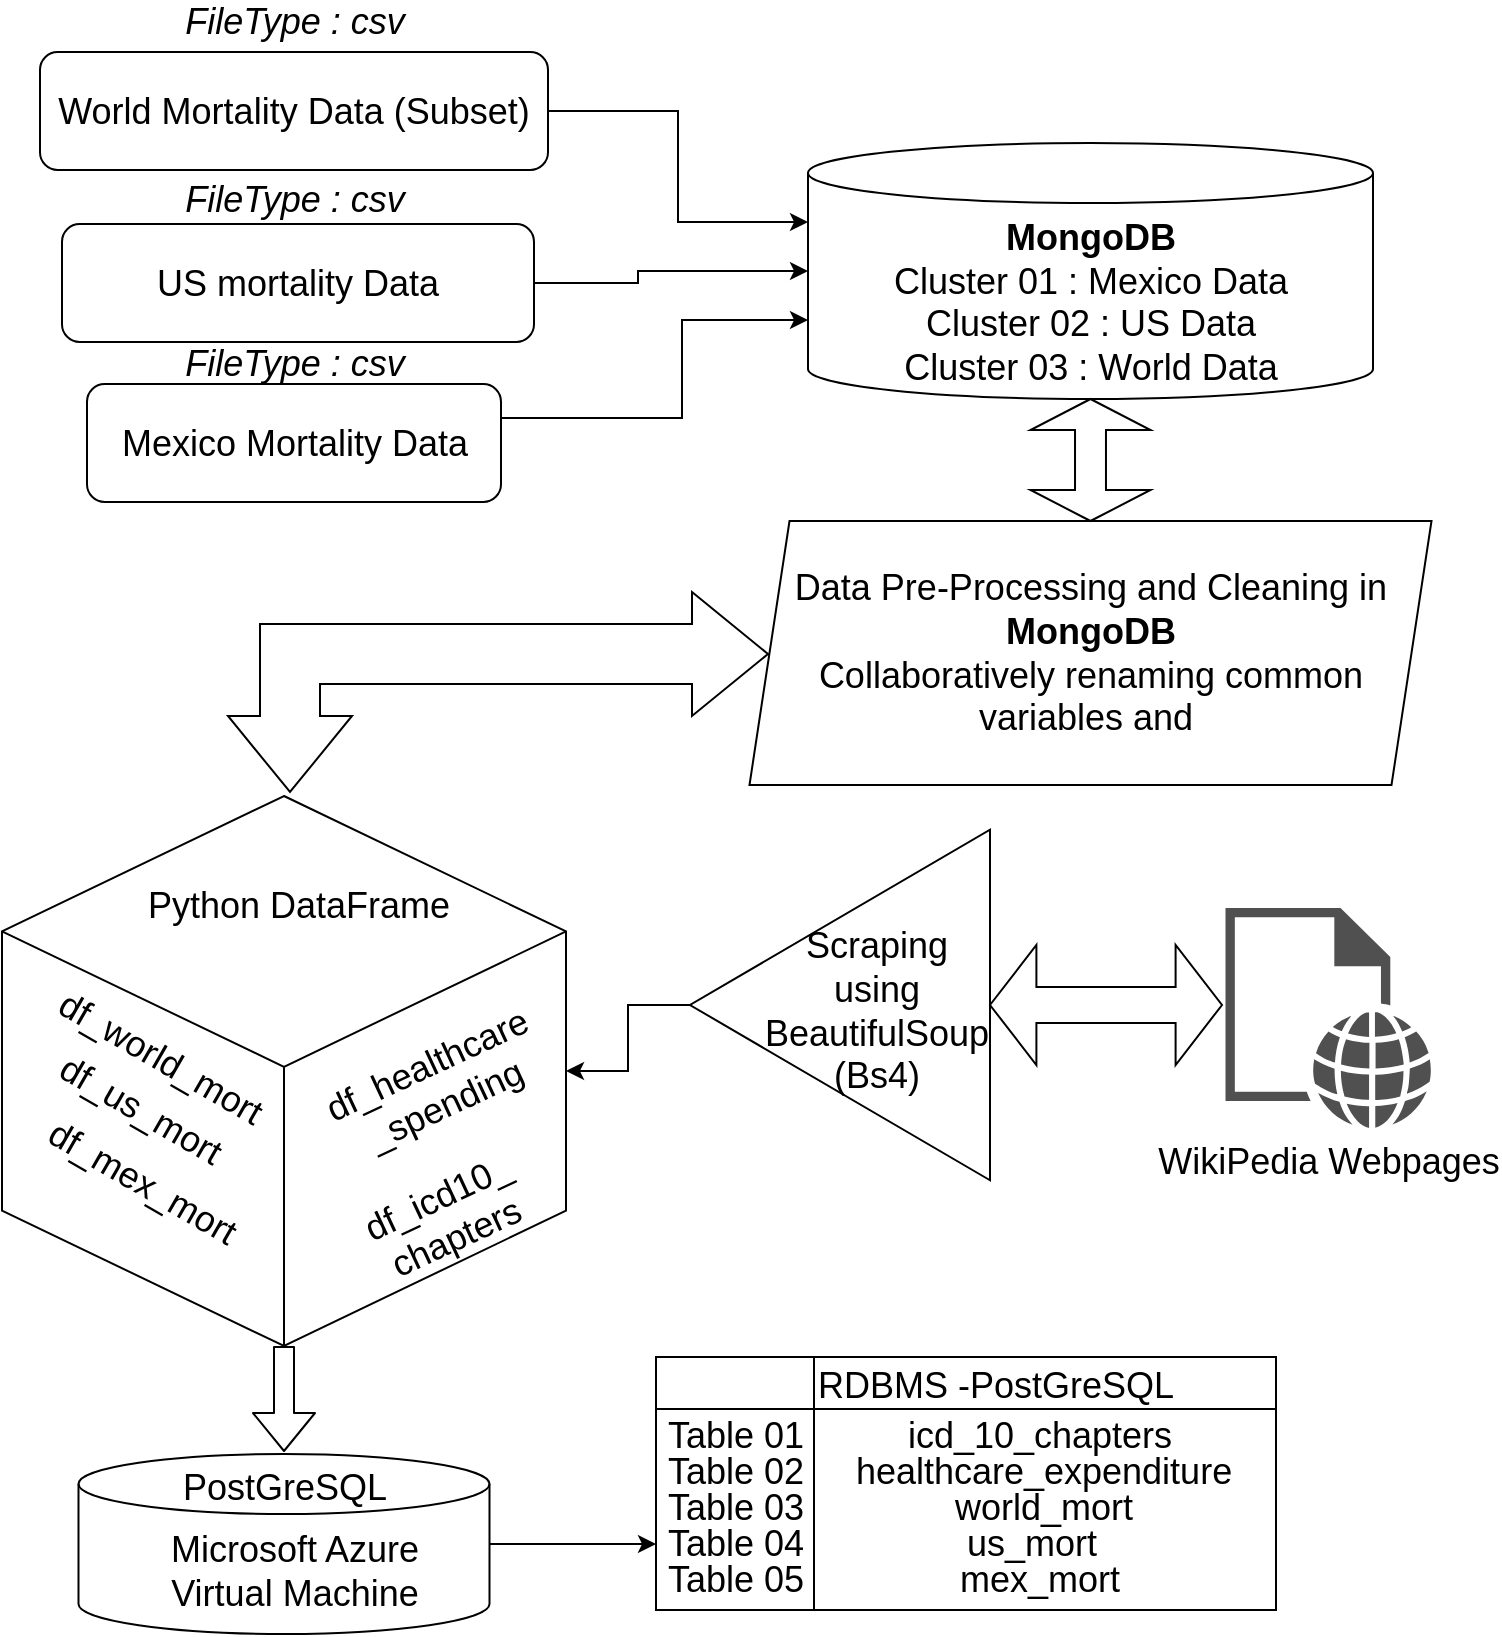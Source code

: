 <mxfile version="14.6.6"><diagram id="uHETLnaY8dQbUewYmb9e" name="Page-1"><mxGraphModel dx="867" dy="781" grid="0" gridSize="10" guides="1" tooltips="1" connect="1" arrows="1" fold="1" page="1" pageScale="1" pageWidth="850" pageHeight="1100" math="0" shadow="0"><root><mxCell id="0"/><mxCell id="1" parent="0"/><mxCell id="OJqqTPXAkd0A20xwoGo1-30" style="edgeStyle=orthogonalEdgeStyle;rounded=0;orthogonalLoop=1;jettySize=auto;html=1;exitX=1;exitY=0.5;exitDx=0;exitDy=0;entryX=0;entryY=0;entryDx=0;entryDy=88.5;entryPerimeter=0;fontSize=18;" edge="1" parent="1" source="OJqqTPXAkd0A20xwoGo1-1" target="OJqqTPXAkd0A20xwoGo1-15"><mxGeometry relative="1" as="geometry"><Array as="points"><mxPoint x="377" y="228"/><mxPoint x="377" y="179"/></Array></mxGeometry></mxCell><mxCell id="OJqqTPXAkd0A20xwoGo1-1" value="Mexico Mortality Data" style="rounded=1;whiteSpace=wrap;html=1;fontSize=18;" vertex="1" parent="1"><mxGeometry x="79.5" y="211" width="207" height="59" as="geometry"/></mxCell><mxCell id="OJqqTPXAkd0A20xwoGo1-27" style="edgeStyle=orthogonalEdgeStyle;rounded=0;orthogonalLoop=1;jettySize=auto;html=1;exitX=1;exitY=0.5;exitDx=0;exitDy=0;entryX=0;entryY=0.5;entryDx=0;entryDy=0;entryPerimeter=0;fontSize=18;" edge="1" parent="1" source="OJqqTPXAkd0A20xwoGo1-4" target="OJqqTPXAkd0A20xwoGo1-15"><mxGeometry relative="1" as="geometry"><Array as="points"><mxPoint x="355" y="161"/><mxPoint x="355" y="155"/></Array></mxGeometry></mxCell><mxCell id="OJqqTPXAkd0A20xwoGo1-4" value="US mortality Data" style="rounded=1;whiteSpace=wrap;html=1;fontSize=18;" vertex="1" parent="1"><mxGeometry x="67" y="131" width="236" height="59" as="geometry"/></mxCell><mxCell id="OJqqTPXAkd0A20xwoGo1-29" style="edgeStyle=orthogonalEdgeStyle;rounded=0;orthogonalLoop=1;jettySize=auto;html=1;exitX=1;exitY=0.5;exitDx=0;exitDy=0;entryX=0;entryY=0;entryDx=0;entryDy=39.5;entryPerimeter=0;fontSize=18;" edge="1" parent="1" source="OJqqTPXAkd0A20xwoGo1-5" target="OJqqTPXAkd0A20xwoGo1-15"><mxGeometry relative="1" as="geometry"/></mxCell><mxCell id="OJqqTPXAkd0A20xwoGo1-5" value="World Mortality Data (Subset)" style="rounded=1;whiteSpace=wrap;html=1;fontSize=18;" vertex="1" parent="1"><mxGeometry x="56" y="45" width="254" height="59" as="geometry"/></mxCell><mxCell id="OJqqTPXAkd0A20xwoGo1-15" value="&lt;b&gt;MongoDB&lt;/b&gt;&lt;br&gt;Cluster 01 : Mexico Data&lt;br&gt;Cluster 02 : US Data&lt;br&gt;Cluster 03 : World Data" style="shape=cylinder3;whiteSpace=wrap;html=1;boundedLbl=1;backgroundOutline=1;size=15;fontSize=18;verticalAlign=top;" vertex="1" parent="1"><mxGeometry x="440" y="90.5" width="282.5" height="128" as="geometry"/></mxCell><mxCell id="OJqqTPXAkd0A20xwoGo1-20" value="FileType : csv" style="text;html=1;strokeColor=none;fillColor=none;align=center;verticalAlign=middle;whiteSpace=wrap;rounded=0;fontSize=18;fontStyle=2" vertex="1" parent="1"><mxGeometry x="109.5" y="22" width="147" height="16" as="geometry"/></mxCell><mxCell id="OJqqTPXAkd0A20xwoGo1-23" value="Data Pre-Processing and Cleaning in &lt;b&gt;MongoDB&lt;/b&gt;&lt;br&gt;Collaboratively renaming common variables and&amp;nbsp;" style="shape=parallelogram;perimeter=parallelogramPerimeter;whiteSpace=wrap;html=1;fixedSize=1;fontSize=18;" vertex="1" parent="1"><mxGeometry x="410.75" y="279.5" width="341" height="132" as="geometry"/></mxCell><mxCell id="OJqqTPXAkd0A20xwoGo1-24" value="" style="shape=doubleArrow;direction=south;whiteSpace=wrap;html=1;fontSize=18;arrowWidth=0.258;arrowSize=0.254;" vertex="1" parent="1"><mxGeometry x="551.25" y="218.5" width="60" height="61" as="geometry"/></mxCell><mxCell id="OJqqTPXAkd0A20xwoGo1-32" value="FileType : csv" style="text;html=1;strokeColor=none;fillColor=none;align=center;verticalAlign=middle;whiteSpace=wrap;rounded=0;fontSize=18;fontStyle=2" vertex="1" parent="1"><mxGeometry x="109.5" y="111" width="147" height="16" as="geometry"/></mxCell><mxCell id="OJqqTPXAkd0A20xwoGo1-33" value="FileType : csv" style="text;html=1;strokeColor=none;fillColor=none;align=center;verticalAlign=middle;whiteSpace=wrap;rounded=0;fontSize=18;fontStyle=2" vertex="1" parent="1"><mxGeometry x="109.5" y="193" width="147" height="16" as="geometry"/></mxCell><mxCell id="OJqqTPXAkd0A20xwoGo1-35" value="" style="html=1;shadow=0;dashed=0;align=center;verticalAlign=middle;shape=mxgraph.arrows2.bendDoubleArrow;dy=15;dx=38;arrowHead=62;rounded=0;fontSize=18;" vertex="1" parent="1"><mxGeometry x="150" y="315" width="270" height="100" as="geometry"/></mxCell><mxCell id="OJqqTPXAkd0A20xwoGo1-37" value="" style="html=1;whiteSpace=wrap;shape=isoCube2;backgroundOutline=1;isoAngle=15;fontSize=18;" vertex="1" parent="1"><mxGeometry x="37" y="417" width="282" height="275" as="geometry"/></mxCell><mxCell id="OJqqTPXAkd0A20xwoGo1-38" value="Python DataFrame" style="text;html=1;strokeColor=none;fillColor=none;align=center;verticalAlign=middle;whiteSpace=wrap;rounded=0;fontSize=18;" vertex="1" parent="1"><mxGeometry x="88.5" y="462" width="193" height="20" as="geometry"/></mxCell><mxCell id="OJqqTPXAkd0A20xwoGo1-39" value="WikiPedia Webpages&lt;br&gt;&lt;br&gt;" style="pointerEvents=1;shadow=0;dashed=0;html=1;strokeColor=none;fillColor=#505050;labelPosition=center;verticalLabelPosition=bottom;verticalAlign=top;outlineConnect=0;align=center;shape=mxgraph.office.concepts.web_page;fontSize=18;" vertex="1" parent="1"><mxGeometry x="648.75" y="473" width="103" height="110" as="geometry"/></mxCell><mxCell id="OJqqTPXAkd0A20xwoGo1-41" style="edgeStyle=orthogonalEdgeStyle;rounded=0;orthogonalLoop=1;jettySize=auto;html=1;exitX=1;exitY=0.5;exitDx=0;exitDy=0;entryX=1;entryY=0.5;entryDx=0;entryDy=0;entryPerimeter=0;fontSize=18;" edge="1" parent="1" source="OJqqTPXAkd0A20xwoGo1-40" target="OJqqTPXAkd0A20xwoGo1-37"><mxGeometry relative="1" as="geometry"/></mxCell><mxCell id="OJqqTPXAkd0A20xwoGo1-40" value="" style="triangle;whiteSpace=wrap;html=1;fontSize=18;direction=west;" vertex="1" parent="1"><mxGeometry x="381" y="433.88" width="150" height="175.25" as="geometry"/></mxCell><mxCell id="OJqqTPXAkd0A20xwoGo1-42" value="" style="shape=doubleArrow;whiteSpace=wrap;html=1;fontSize=18;" vertex="1" parent="1"><mxGeometry x="531" y="491.5" width="116" height="60" as="geometry"/></mxCell><mxCell id="OJqqTPXAkd0A20xwoGo1-43" value="Scraping using&lt;br&gt;BeautifulSoup&lt;br&gt;(Bs4)" style="text;html=1;strokeColor=none;fillColor=none;align=center;verticalAlign=middle;whiteSpace=wrap;rounded=0;fontSize=18;" vertex="1" parent="1"><mxGeometry x="427" y="445" width="95" height="160" as="geometry"/></mxCell><mxCell id="OJqqTPXAkd0A20xwoGo1-45" value="df_icd10_&lt;br&gt;chapters" style="text;html=1;strokeColor=none;fillColor=none;align=center;verticalAlign=middle;whiteSpace=wrap;rounded=0;fontSize=18;rotation=-25;" vertex="1" parent="1"><mxGeometry x="193.54" y="616" width="131.46" height="23.22" as="geometry"/></mxCell><mxCell id="OJqqTPXAkd0A20xwoGo1-46" value="df_healthcare&lt;br&gt;_spending" style="text;html=1;align=center;verticalAlign=middle;resizable=0;points=[];autosize=1;strokeColor=none;fontSize=18;rotation=-25;" vertex="1" parent="1"><mxGeometry x="194" y="538" width="119" height="48" as="geometry"/></mxCell><mxCell id="OJqqTPXAkd0A20xwoGo1-47" value="df_us_mort" style="text;html=1;align=center;verticalAlign=middle;resizable=0;points=[];autosize=1;strokeColor=none;fontSize=18;rotation=30;" vertex="1" parent="1"><mxGeometry x="56" y="561" width="100" height="26" as="geometry"/></mxCell><mxCell id="OJqqTPXAkd0A20xwoGo1-48" value="df_mex_mort" style="text;html=1;align=center;verticalAlign=middle;resizable=0;points=[];autosize=1;strokeColor=none;fontSize=18;rotation=30;" vertex="1" parent="1"><mxGeometry x="49" y="597" width="115" height="26" as="geometry"/></mxCell><mxCell id="OJqqTPXAkd0A20xwoGo1-49" value="df_world_mort" style="text;html=1;align=center;verticalAlign=middle;resizable=0;points=[];autosize=1;strokeColor=none;fontSize=18;rotation=30;" vertex="1" parent="1"><mxGeometry x="54" y="535" width="124" height="26" as="geometry"/></mxCell><mxCell id="OJqqTPXAkd0A20xwoGo1-59" style="edgeStyle=orthogonalEdgeStyle;rounded=0;orthogonalLoop=1;jettySize=auto;html=1;exitX=1;exitY=0.5;exitDx=0;exitDy=0;exitPerimeter=0;fontSize=18;" edge="1" parent="1" source="OJqqTPXAkd0A20xwoGo1-53"><mxGeometry relative="1" as="geometry"><mxPoint x="364" y="791" as="targetPoint"/></mxGeometry></mxCell><mxCell id="OJqqTPXAkd0A20xwoGo1-53" value="" style="shape=cylinder3;whiteSpace=wrap;html=1;boundedLbl=1;backgroundOutline=1;size=15;fontSize=18;" vertex="1" parent="1"><mxGeometry x="75.25" y="746" width="205.5" height="90" as="geometry"/></mxCell><mxCell id="OJqqTPXAkd0A20xwoGo1-54" value="PostGreSQL" style="text;html=1;strokeColor=none;fillColor=none;align=center;verticalAlign=middle;whiteSpace=wrap;rounded=0;fontSize=18;" vertex="1" parent="1"><mxGeometry x="106.5" y="753" width="143" height="20" as="geometry"/></mxCell><mxCell id="OJqqTPXAkd0A20xwoGo1-55" value="" style="shape=flexArrow;endArrow=classic;html=1;fontSize=18;" edge="1" parent="1"><mxGeometry width="50" height="50" relative="1" as="geometry"><mxPoint x="178" y="692" as="sourcePoint"/><mxPoint x="178" y="745" as="targetPoint"/></mxGeometry></mxCell><mxCell id="OJqqTPXAkd0A20xwoGo1-56" value="Microsoft Azure Virtual Machine&lt;br&gt;" style="text;html=1;strokeColor=none;fillColor=none;align=center;verticalAlign=middle;whiteSpace=wrap;rounded=0;fontSize=18;" vertex="1" parent="1"><mxGeometry x="112.5" y="777" width="141" height="55" as="geometry"/></mxCell><mxCell id="OJqqTPXAkd0A20xwoGo1-60" value="" style="shape=internalStorage;whiteSpace=wrap;html=1;backgroundOutline=1;fontSize=18;dx=79;dy=26;" vertex="1" parent="1"><mxGeometry x="364" y="697.5" width="310" height="126.5" as="geometry"/></mxCell><mxCell id="OJqqTPXAkd0A20xwoGo1-61" value="Table 01" style="text;html=1;strokeColor=none;fillColor=none;align=center;verticalAlign=middle;whiteSpace=wrap;rounded=0;fontSize=18;" vertex="1" parent="1"><mxGeometry x="368" y="728" width="72" height="18" as="geometry"/></mxCell><mxCell id="OJqqTPXAkd0A20xwoGo1-62" value="Table 02" style="text;html=1;strokeColor=none;fillColor=none;align=center;verticalAlign=middle;whiteSpace=wrap;rounded=0;fontSize=18;" vertex="1" parent="1"><mxGeometry x="368" y="746" width="72" height="18" as="geometry"/></mxCell><mxCell id="OJqqTPXAkd0A20xwoGo1-63" value="Table 03" style="text;html=1;strokeColor=none;fillColor=none;align=center;verticalAlign=middle;whiteSpace=wrap;rounded=0;fontSize=18;" vertex="1" parent="1"><mxGeometry x="368" y="764" width="72" height="18" as="geometry"/></mxCell><mxCell id="OJqqTPXAkd0A20xwoGo1-64" value="Table 04" style="text;html=1;strokeColor=none;fillColor=none;align=center;verticalAlign=middle;whiteSpace=wrap;rounded=0;fontSize=18;" vertex="1" parent="1"><mxGeometry x="368" y="782" width="72" height="18" as="geometry"/></mxCell><mxCell id="OJqqTPXAkd0A20xwoGo1-65" value="Table 05" style="text;html=1;strokeColor=none;fillColor=none;align=center;verticalAlign=middle;whiteSpace=wrap;rounded=0;fontSize=18;" vertex="1" parent="1"><mxGeometry x="368" y="800" width="72" height="18" as="geometry"/></mxCell><mxCell id="OJqqTPXAkd0A20xwoGo1-67" style="edgeStyle=orthogonalEdgeStyle;rounded=0;orthogonalLoop=1;jettySize=auto;html=1;exitX=0.5;exitY=1;exitDx=0;exitDy=0;fontSize=18;" edge="1" parent="1" source="OJqqTPXAkd0A20xwoGo1-60" target="OJqqTPXAkd0A20xwoGo1-60"><mxGeometry relative="1" as="geometry"/></mxCell><mxCell id="OJqqTPXAkd0A20xwoGo1-68" value="RDBMS -PostGreSQL" style="text;html=1;strokeColor=none;fillColor=none;align=center;verticalAlign=middle;whiteSpace=wrap;rounded=0;fontSize=18;" vertex="1" parent="1"><mxGeometry x="442" y="702" width="184" height="20" as="geometry"/></mxCell><mxCell id="OJqqTPXAkd0A20xwoGo1-70" value="icd_10_chapters" style="text;html=1;strokeColor=none;fillColor=none;align=center;verticalAlign=middle;whiteSpace=wrap;rounded=0;fontSize=18;" vertex="1" parent="1"><mxGeometry x="465" y="728" width="182" height="18" as="geometry"/></mxCell><mxCell id="OJqqTPXAkd0A20xwoGo1-71" value="world_mort" style="text;html=1;strokeColor=none;fillColor=none;align=center;verticalAlign=middle;whiteSpace=wrap;rounded=0;fontSize=18;" vertex="1" parent="1"><mxGeometry x="466.75" y="764" width="182" height="18" as="geometry"/></mxCell><mxCell id="OJqqTPXAkd0A20xwoGo1-72" value="us_mort" style="text;html=1;strokeColor=none;fillColor=none;align=center;verticalAlign=middle;whiteSpace=wrap;rounded=0;fontSize=18;" vertex="1" parent="1"><mxGeometry x="461" y="782" width="182" height="18" as="geometry"/></mxCell><mxCell id="OJqqTPXAkd0A20xwoGo1-73" value="mex_mort" style="text;html=1;strokeColor=none;fillColor=none;align=center;verticalAlign=middle;whiteSpace=wrap;rounded=0;fontSize=18;" vertex="1" parent="1"><mxGeometry x="465" y="800" width="182" height="18" as="geometry"/></mxCell><mxCell id="OJqqTPXAkd0A20xwoGo1-74" value="healthcare_expenditure" style="text;html=1;strokeColor=none;fillColor=none;align=center;verticalAlign=middle;whiteSpace=wrap;rounded=0;fontSize=18;" vertex="1" parent="1"><mxGeometry x="466.75" y="746" width="182" height="18" as="geometry"/></mxCell></root></mxGraphModel></diagram></mxfile>